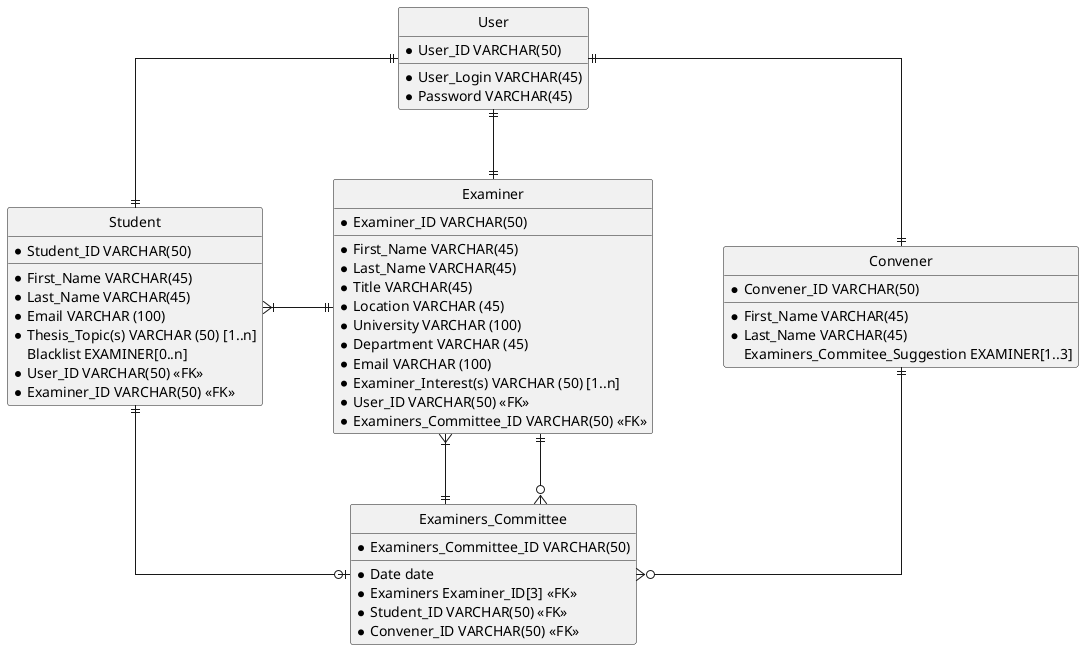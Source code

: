 @startuml ERD

skinparam Style StrictUML
skinparam Linetype ortho 
skinparam Monochrome true 
skinparam NodeSep 70
skinparam RankSep 70

'Entities
entity User {
	* User_ID VARCHAR(50)
	__
	* User_Login VARCHAR(45)
	* Password VARCHAR(45)
}

entity Student {
	* Student_ID VARCHAR(50)
	__
	* First_Name VARCHAR(45)
	* Last_Name VARCHAR(45)
	* Email VARCHAR (100)
	* Thesis_Topic(s) VARCHAR (50) [1..n]
	  Blacklist EXAMINER[0..n]
	* User_ID VARCHAR(50) <<FK>>
	* Examiner_ID VARCHAR(50) <<FK>>
}

entity Examiner {
	* Examiner_ID VARCHAR(50)
	__
	* First_Name VARCHAR(45)
	* Last_Name VARCHAR(45)
	* Title VARCHAR(45)
	* Location VARCHAR (45)
	* University VARCHAR (100)
	* Department VARCHAR (45)
	* Email VARCHAR (100)
	* Examiner_Interest(s) VARCHAR (50) [1..n]
	* User_ID VARCHAR(50) <<FK>>
	* Examiners_Committee_ID VARCHAR(50) <<FK>>
}

entity Convener {
	* Convener_ID VARCHAR(50)
'	* Examiner_ID VARCHAR (50) <<FK>>
	__
	* First_Name VARCHAR(45)
	* Last_Name VARCHAR(45)
	  Examiners_Commitee_Suggestion EXAMINER[1..3]
}

entity Examiners_Committee {
	* Examiners_Committee_ID VARCHAR(50)
	__
	* Date date
	* Examiners Examiner_ID[3] <<FK>>
	* Student_ID VARCHAR(50) <<FK>>
	* Convener_ID VARCHAR(50) <<FK>>
}

'Relationships
User		||--||			Student
User		||--||			Examiner
User		||--||			Convener
Student		}|-||			Examiner
Student		||--o|			Examiners_Committee
Examiner	}|--||			Examiners_Committee
Examiner	||--o{			Examiners_Committee
'Examiner	||-||			Convener
Convener	||--o{			Examiners_Committee

@enduml